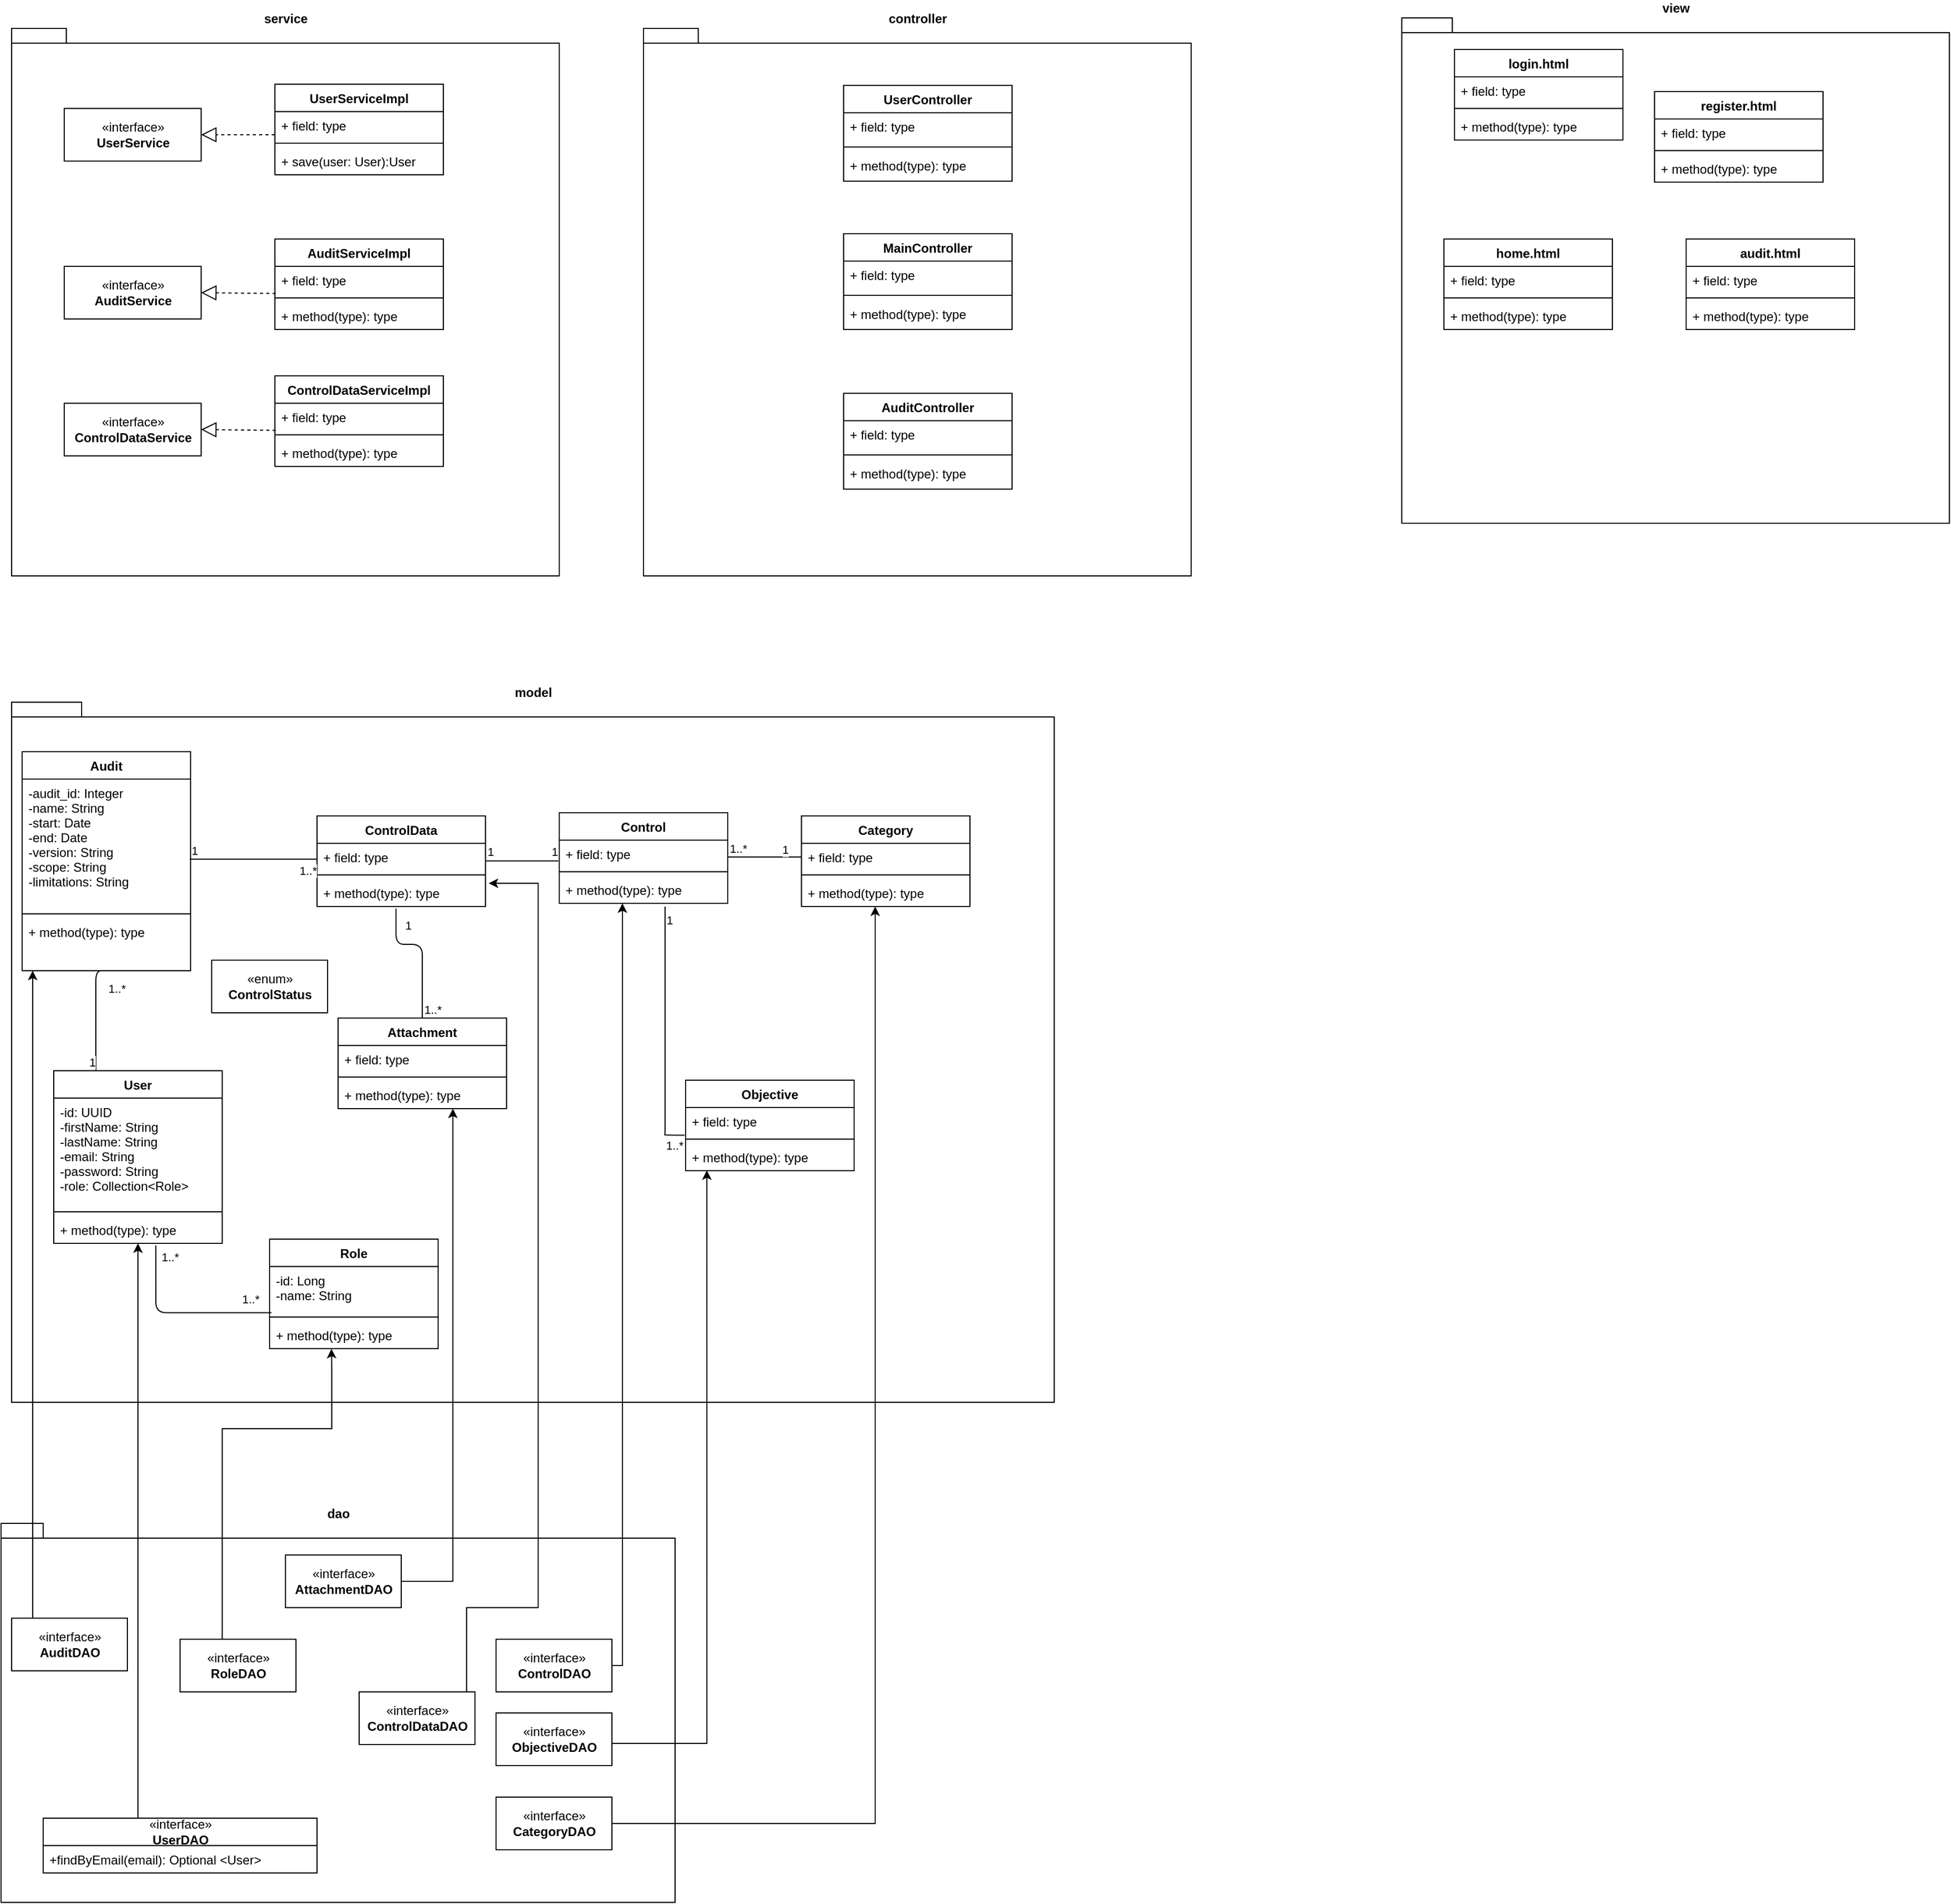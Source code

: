 <mxfile version="14.6.6" type="github">
  <diagram id="kV6jJbXeaDeTd83aYg1n" name="Page-1">
    <mxGraphModel dx="1673" dy="2067" grid="1" gridSize="10" guides="1" tooltips="1" connect="1" arrows="1" fold="1" page="1" pageScale="1" pageWidth="1000" pageHeight="1169" math="0" shadow="0">
      <root>
        <mxCell id="0" />
        <mxCell id="1" parent="0" />
        <mxCell id="f6poMXaNFmrMAm3sqCj3-3" value="" style="group" vertex="1" connectable="0" parent="1">
          <mxGeometry x="40" y="1120" width="690" height="360" as="geometry" />
        </mxCell>
        <mxCell id="TGRPY4SG1-P_DePeZXBi-5" value="&lt;div&gt;dao&lt;/div&gt;" style="shape=folder;fontStyle=1;spacingTop=10;tabWidth=40;tabHeight=14;tabPosition=left;html=1;labelPosition=center;verticalLabelPosition=top;align=center;verticalAlign=bottom;horizontal=1;" parent="f6poMXaNFmrMAm3sqCj3-3" vertex="1">
          <mxGeometry x="-10" width="640" height="360" as="geometry" />
        </mxCell>
        <mxCell id="TGRPY4SG1-P_DePeZXBi-16" value="«interface»&lt;br&gt;&lt;b&gt;AuditDAO&lt;/b&gt;" style="html=1;" parent="f6poMXaNFmrMAm3sqCj3-3" vertex="1">
          <mxGeometry y="90" width="110" height="50" as="geometry" />
        </mxCell>
        <mxCell id="TGRPY4SG1-P_DePeZXBi-18" value="«interface»&lt;br&gt;&lt;b&gt;ControlDataDAO&lt;/b&gt;" style="html=1;" parent="f6poMXaNFmrMAm3sqCj3-3" vertex="1">
          <mxGeometry x="330" y="160" width="110" height="50" as="geometry" />
        </mxCell>
        <mxCell id="TGRPY4SG1-P_DePeZXBi-19" value="«interface»&lt;br&gt;&lt;b&gt;ControlDAO&lt;/b&gt;" style="html=1;" parent="f6poMXaNFmrMAm3sqCj3-3" vertex="1">
          <mxGeometry x="460" y="110" width="110" height="50" as="geometry" />
        </mxCell>
        <mxCell id="TGRPY4SG1-P_DePeZXBi-20" value="«interface»&lt;br&gt;&lt;b&gt;AttachmentDAO&lt;/b&gt;" style="html=1;" parent="f6poMXaNFmrMAm3sqCj3-3" vertex="1">
          <mxGeometry x="260" y="30" width="110" height="50" as="geometry" />
        </mxCell>
        <mxCell id="jLTHlrMyGeRYRk5m-rzJ-1" value="«interface»&lt;br&gt;&lt;b&gt;ObjectiveDAO&lt;/b&gt;" style="html=1;" parent="f6poMXaNFmrMAm3sqCj3-3" vertex="1">
          <mxGeometry x="460" y="180" width="110" height="50" as="geometry" />
        </mxCell>
        <mxCell id="EI2_7Ju2b1ghC12EQIQY-21" value="«interface»&lt;br&gt;&lt;b&gt;CategoryDAO&lt;/b&gt;" style="html=1;" parent="f6poMXaNFmrMAm3sqCj3-3" vertex="1">
          <mxGeometry x="460" y="260" width="110" height="50" as="geometry" />
        </mxCell>
        <mxCell id="RIELx6Cma7UtK5WRaXuf-1" value="«interface»&lt;br&gt;&lt;b&gt;RoleDAO&lt;/b&gt;" style="html=1;" parent="f6poMXaNFmrMAm3sqCj3-3" vertex="1">
          <mxGeometry x="160" y="110" width="110" height="50" as="geometry" />
        </mxCell>
        <mxCell id="XUIBHt3WRITkW2NSnqoG-18" value="«interface»&lt;br&gt;&lt;b&gt;UserDAO&lt;/b&gt;" style="swimlane;fontStyle=0;childLayout=stackLayout;horizontal=1;startSize=26;fillColor=none;horizontalStack=0;resizeParent=1;resizeParentMax=0;resizeLast=0;collapsible=1;marginBottom=0;verticalAlign=middle;html=1;" parent="f6poMXaNFmrMAm3sqCj3-3" vertex="1">
          <mxGeometry x="30" y="280" width="260" height="52" as="geometry" />
        </mxCell>
        <mxCell id="XUIBHt3WRITkW2NSnqoG-19" value="+findByEmail(email): Optional &lt;User&gt;" style="text;strokeColor=none;fillColor=none;align=left;verticalAlign=top;spacingLeft=4;spacingRight=4;overflow=hidden;rotatable=0;points=[[0,0.5],[1,0.5]];portConstraint=eastwest;" parent="XUIBHt3WRITkW2NSnqoG-18" vertex="1">
          <mxGeometry y="26" width="260" height="26" as="geometry" />
        </mxCell>
        <mxCell id="RIELx6Cma7UtK5WRaXuf-9" value="" style="group" parent="1" vertex="1" connectable="0">
          <mxGeometry x="1360" y="-310" width="520" height="480" as="geometry" />
        </mxCell>
        <mxCell id="TGRPY4SG1-P_DePeZXBi-7" value="view" style="shape=folder;fontStyle=1;spacingTop=10;tabWidth=40;tabHeight=14;tabPosition=left;html=1;labelPosition=center;verticalLabelPosition=top;align=center;verticalAlign=bottom;horizontal=1;" parent="RIELx6Cma7UtK5WRaXuf-9" vertex="1">
          <mxGeometry width="520" height="480" as="geometry" />
        </mxCell>
        <mxCell id="TGRPY4SG1-P_DePeZXBi-39" value="login.html" style="swimlane;fontStyle=1;align=center;verticalAlign=top;childLayout=stackLayout;horizontal=1;startSize=26;horizontalStack=0;resizeParent=1;resizeParentMax=0;resizeLast=0;collapsible=1;marginBottom=0;" parent="RIELx6Cma7UtK5WRaXuf-9" vertex="1">
          <mxGeometry x="50" y="30" width="160" height="86" as="geometry" />
        </mxCell>
        <mxCell id="TGRPY4SG1-P_DePeZXBi-40" value="+ field: type" style="text;strokeColor=none;fillColor=none;align=left;verticalAlign=top;spacingLeft=4;spacingRight=4;overflow=hidden;rotatable=0;points=[[0,0.5],[1,0.5]];portConstraint=eastwest;" parent="TGRPY4SG1-P_DePeZXBi-39" vertex="1">
          <mxGeometry y="26" width="160" height="26" as="geometry" />
        </mxCell>
        <mxCell id="TGRPY4SG1-P_DePeZXBi-41" value="" style="line;strokeWidth=1;fillColor=none;align=left;verticalAlign=middle;spacingTop=-1;spacingLeft=3;spacingRight=3;rotatable=0;labelPosition=right;points=[];portConstraint=eastwest;" parent="TGRPY4SG1-P_DePeZXBi-39" vertex="1">
          <mxGeometry y="52" width="160" height="8" as="geometry" />
        </mxCell>
        <mxCell id="TGRPY4SG1-P_DePeZXBi-42" value="+ method(type): type" style="text;strokeColor=none;fillColor=none;align=left;verticalAlign=top;spacingLeft=4;spacingRight=4;overflow=hidden;rotatable=0;points=[[0,0.5],[1,0.5]];portConstraint=eastwest;" parent="TGRPY4SG1-P_DePeZXBi-39" vertex="1">
          <mxGeometry y="60" width="160" height="26" as="geometry" />
        </mxCell>
        <mxCell id="TGRPY4SG1-P_DePeZXBi-43" value="register.html" style="swimlane;fontStyle=1;align=center;verticalAlign=top;childLayout=stackLayout;horizontal=1;startSize=26;horizontalStack=0;resizeParent=1;resizeParentMax=0;resizeLast=0;collapsible=1;marginBottom=0;" parent="RIELx6Cma7UtK5WRaXuf-9" vertex="1">
          <mxGeometry x="240" y="70" width="160" height="86" as="geometry" />
        </mxCell>
        <mxCell id="TGRPY4SG1-P_DePeZXBi-44" value="+ field: type" style="text;strokeColor=none;fillColor=none;align=left;verticalAlign=top;spacingLeft=4;spacingRight=4;overflow=hidden;rotatable=0;points=[[0,0.5],[1,0.5]];portConstraint=eastwest;" parent="TGRPY4SG1-P_DePeZXBi-43" vertex="1">
          <mxGeometry y="26" width="160" height="26" as="geometry" />
        </mxCell>
        <mxCell id="TGRPY4SG1-P_DePeZXBi-45" value="" style="line;strokeWidth=1;fillColor=none;align=left;verticalAlign=middle;spacingTop=-1;spacingLeft=3;spacingRight=3;rotatable=0;labelPosition=right;points=[];portConstraint=eastwest;" parent="TGRPY4SG1-P_DePeZXBi-43" vertex="1">
          <mxGeometry y="52" width="160" height="8" as="geometry" />
        </mxCell>
        <mxCell id="TGRPY4SG1-P_DePeZXBi-46" value="+ method(type): type" style="text;strokeColor=none;fillColor=none;align=left;verticalAlign=top;spacingLeft=4;spacingRight=4;overflow=hidden;rotatable=0;points=[[0,0.5],[1,0.5]];portConstraint=eastwest;" parent="TGRPY4SG1-P_DePeZXBi-43" vertex="1">
          <mxGeometry y="60" width="160" height="26" as="geometry" />
        </mxCell>
        <mxCell id="EI2_7Ju2b1ghC12EQIQY-1" value="home.html" style="swimlane;fontStyle=1;align=center;verticalAlign=top;childLayout=stackLayout;horizontal=1;startSize=26;horizontalStack=0;resizeParent=1;resizeParentMax=0;resizeLast=0;collapsible=1;marginBottom=0;" parent="RIELx6Cma7UtK5WRaXuf-9" vertex="1">
          <mxGeometry x="40" y="210" width="160" height="86" as="geometry" />
        </mxCell>
        <mxCell id="EI2_7Ju2b1ghC12EQIQY-2" value="+ field: type" style="text;strokeColor=none;fillColor=none;align=left;verticalAlign=top;spacingLeft=4;spacingRight=4;overflow=hidden;rotatable=0;points=[[0,0.5],[1,0.5]];portConstraint=eastwest;" parent="EI2_7Ju2b1ghC12EQIQY-1" vertex="1">
          <mxGeometry y="26" width="160" height="26" as="geometry" />
        </mxCell>
        <mxCell id="EI2_7Ju2b1ghC12EQIQY-3" value="" style="line;strokeWidth=1;fillColor=none;align=left;verticalAlign=middle;spacingTop=-1;spacingLeft=3;spacingRight=3;rotatable=0;labelPosition=right;points=[];portConstraint=eastwest;" parent="EI2_7Ju2b1ghC12EQIQY-1" vertex="1">
          <mxGeometry y="52" width="160" height="8" as="geometry" />
        </mxCell>
        <mxCell id="EI2_7Ju2b1ghC12EQIQY-4" value="+ method(type): type" style="text;strokeColor=none;fillColor=none;align=left;verticalAlign=top;spacingLeft=4;spacingRight=4;overflow=hidden;rotatable=0;points=[[0,0.5],[1,0.5]];portConstraint=eastwest;" parent="EI2_7Ju2b1ghC12EQIQY-1" vertex="1">
          <mxGeometry y="60" width="160" height="26" as="geometry" />
        </mxCell>
        <mxCell id="EI2_7Ju2b1ghC12EQIQY-5" value="audit.html" style="swimlane;fontStyle=1;align=center;verticalAlign=top;childLayout=stackLayout;horizontal=1;startSize=26;horizontalStack=0;resizeParent=1;resizeParentMax=0;resizeLast=0;collapsible=1;marginBottom=0;" parent="RIELx6Cma7UtK5WRaXuf-9" vertex="1">
          <mxGeometry x="270" y="210" width="160" height="86" as="geometry" />
        </mxCell>
        <mxCell id="EI2_7Ju2b1ghC12EQIQY-6" value="+ field: type" style="text;strokeColor=none;fillColor=none;align=left;verticalAlign=top;spacingLeft=4;spacingRight=4;overflow=hidden;rotatable=0;points=[[0,0.5],[1,0.5]];portConstraint=eastwest;" parent="EI2_7Ju2b1ghC12EQIQY-5" vertex="1">
          <mxGeometry y="26" width="160" height="26" as="geometry" />
        </mxCell>
        <mxCell id="EI2_7Ju2b1ghC12EQIQY-7" value="" style="line;strokeWidth=1;fillColor=none;align=left;verticalAlign=middle;spacingTop=-1;spacingLeft=3;spacingRight=3;rotatable=0;labelPosition=right;points=[];portConstraint=eastwest;" parent="EI2_7Ju2b1ghC12EQIQY-5" vertex="1">
          <mxGeometry y="52" width="160" height="8" as="geometry" />
        </mxCell>
        <mxCell id="EI2_7Ju2b1ghC12EQIQY-8" value="+ method(type): type" style="text;strokeColor=none;fillColor=none;align=left;verticalAlign=top;spacingLeft=4;spacingRight=4;overflow=hidden;rotatable=0;points=[[0,0.5],[1,0.5]];portConstraint=eastwest;" parent="EI2_7Ju2b1ghC12EQIQY-5" vertex="1">
          <mxGeometry y="60" width="160" height="26" as="geometry" />
        </mxCell>
        <mxCell id="RIELx6Cma7UtK5WRaXuf-8" value="" style="group" parent="1" vertex="1" connectable="0">
          <mxGeometry x="640" y="-300" width="520" height="520" as="geometry" />
        </mxCell>
        <mxCell id="TGRPY4SG1-P_DePeZXBi-6" value="&lt;div&gt;controller&lt;/div&gt;" style="shape=folder;fontStyle=1;spacingTop=10;tabWidth=40;tabHeight=14;tabPosition=left;html=1;labelPosition=center;verticalLabelPosition=top;align=center;verticalAlign=bottom;horizontal=1;" parent="RIELx6Cma7UtK5WRaXuf-8" vertex="1">
          <mxGeometry width="520" height="520" as="geometry" />
        </mxCell>
        <mxCell id="TGRPY4SG1-P_DePeZXBi-8" value="AuditController" style="swimlane;fontStyle=1;align=center;verticalAlign=top;childLayout=stackLayout;horizontal=1;startSize=26;horizontalStack=0;resizeParent=1;resizeParentMax=0;resizeLast=0;collapsible=1;marginBottom=0;" parent="RIELx6Cma7UtK5WRaXuf-8" vertex="1">
          <mxGeometry x="190" y="346.667" width="160" height="91" as="geometry" />
        </mxCell>
        <mxCell id="TGRPY4SG1-P_DePeZXBi-9" value="+ field: type" style="text;strokeColor=none;fillColor=none;align=left;verticalAlign=top;spacingLeft=4;spacingRight=4;overflow=hidden;rotatable=0;points=[[0,0.5],[1,0.5]];portConstraint=eastwest;" parent="TGRPY4SG1-P_DePeZXBi-8" vertex="1">
          <mxGeometry y="26" width="160" height="28.167" as="geometry" />
        </mxCell>
        <mxCell id="TGRPY4SG1-P_DePeZXBi-10" value="" style="line;strokeWidth=1;fillColor=none;align=left;verticalAlign=middle;spacingTop=-1;spacingLeft=3;spacingRight=3;rotatable=0;labelPosition=right;points=[];portConstraint=eastwest;" parent="TGRPY4SG1-P_DePeZXBi-8" vertex="1">
          <mxGeometry y="54.167" width="160" height="8.667" as="geometry" />
        </mxCell>
        <mxCell id="TGRPY4SG1-P_DePeZXBi-11" value="+ method(type): type" style="text;strokeColor=none;fillColor=none;align=left;verticalAlign=top;spacingLeft=4;spacingRight=4;overflow=hidden;rotatable=0;points=[[0,0.5],[1,0.5]];portConstraint=eastwest;" parent="TGRPY4SG1-P_DePeZXBi-8" vertex="1">
          <mxGeometry y="62.833" width="160" height="28.167" as="geometry" />
        </mxCell>
        <mxCell id="TGRPY4SG1-P_DePeZXBi-12" value="MainController&#xa;" style="swimlane;fontStyle=1;align=center;verticalAlign=top;childLayout=stackLayout;horizontal=1;startSize=26;horizontalStack=0;resizeParent=1;resizeParentMax=0;resizeLast=0;collapsible=1;marginBottom=0;" parent="RIELx6Cma7UtK5WRaXuf-8" vertex="1">
          <mxGeometry x="190" y="195" width="160" height="91" as="geometry" />
        </mxCell>
        <mxCell id="TGRPY4SG1-P_DePeZXBi-13" value="+ field: type" style="text;strokeColor=none;fillColor=none;align=left;verticalAlign=top;spacingLeft=4;spacingRight=4;overflow=hidden;rotatable=0;points=[[0,0.5],[1,0.5]];portConstraint=eastwest;" parent="TGRPY4SG1-P_DePeZXBi-12" vertex="1">
          <mxGeometry y="26" width="160" height="28.167" as="geometry" />
        </mxCell>
        <mxCell id="TGRPY4SG1-P_DePeZXBi-14" value="" style="line;strokeWidth=1;fillColor=none;align=left;verticalAlign=middle;spacingTop=-1;spacingLeft=3;spacingRight=3;rotatable=0;labelPosition=right;points=[];portConstraint=eastwest;" parent="TGRPY4SG1-P_DePeZXBi-12" vertex="1">
          <mxGeometry y="54.167" width="160" height="8.667" as="geometry" />
        </mxCell>
        <mxCell id="TGRPY4SG1-P_DePeZXBi-15" value="+ method(type): type" style="text;strokeColor=none;fillColor=none;align=left;verticalAlign=top;spacingLeft=4;spacingRight=4;overflow=hidden;rotatable=0;points=[[0,0.5],[1,0.5]];portConstraint=eastwest;" parent="TGRPY4SG1-P_DePeZXBi-12" vertex="1">
          <mxGeometry y="62.833" width="160" height="28.167" as="geometry" />
        </mxCell>
        <mxCell id="TGRPY4SG1-P_DePeZXBi-47" value="UserController" style="swimlane;fontStyle=1;align=center;verticalAlign=top;childLayout=stackLayout;horizontal=1;startSize=26;horizontalStack=0;resizeParent=1;resizeParentMax=0;resizeLast=0;collapsible=1;marginBottom=0;" parent="RIELx6Cma7UtK5WRaXuf-8" vertex="1">
          <mxGeometry x="190" y="54.167" width="160" height="91" as="geometry" />
        </mxCell>
        <mxCell id="TGRPY4SG1-P_DePeZXBi-48" value="+ field: type" style="text;strokeColor=none;fillColor=none;align=left;verticalAlign=top;spacingLeft=4;spacingRight=4;overflow=hidden;rotatable=0;points=[[0,0.5],[1,0.5]];portConstraint=eastwest;" parent="TGRPY4SG1-P_DePeZXBi-47" vertex="1">
          <mxGeometry y="26" width="160" height="28.167" as="geometry" />
        </mxCell>
        <mxCell id="TGRPY4SG1-P_DePeZXBi-49" value="" style="line;strokeWidth=1;fillColor=none;align=left;verticalAlign=middle;spacingTop=-1;spacingLeft=3;spacingRight=3;rotatable=0;labelPosition=right;points=[];portConstraint=eastwest;" parent="TGRPY4SG1-P_DePeZXBi-47" vertex="1">
          <mxGeometry y="54.167" width="160" height="8.667" as="geometry" />
        </mxCell>
        <mxCell id="TGRPY4SG1-P_DePeZXBi-50" value="+ method(type): type" style="text;strokeColor=none;fillColor=none;align=left;verticalAlign=top;spacingLeft=4;spacingRight=4;overflow=hidden;rotatable=0;points=[[0,0.5],[1,0.5]];portConstraint=eastwest;" parent="TGRPY4SG1-P_DePeZXBi-47" vertex="1">
          <mxGeometry y="62.833" width="160" height="28.167" as="geometry" />
        </mxCell>
        <mxCell id="RIELx6Cma7UtK5WRaXuf-6" value="" style="group" parent="1" vertex="1" connectable="0">
          <mxGeometry x="40" y="340" width="990" height="665" as="geometry" />
        </mxCell>
        <mxCell id="TGRPY4SG1-P_DePeZXBi-2" value="&lt;div&gt;model&lt;/div&gt;" style="shape=folder;fontStyle=1;spacingTop=10;tabWidth=40;tabHeight=14;tabPosition=left;html=1;labelPosition=center;verticalLabelPosition=top;align=center;verticalAlign=bottom;horizontal=1;" parent="RIELx6Cma7UtK5WRaXuf-6" vertex="1">
          <mxGeometry width="990" height="665" as="geometry" />
        </mxCell>
        <mxCell id="TGRPY4SG1-P_DePeZXBi-21" value="User" style="swimlane;fontStyle=1;align=center;verticalAlign=top;childLayout=stackLayout;horizontal=1;startSize=26;horizontalStack=0;resizeParent=1;resizeParentMax=0;resizeLast=0;collapsible=1;marginBottom=0;" parent="RIELx6Cma7UtK5WRaXuf-6" vertex="1">
          <mxGeometry x="40" y="350" width="160" height="164" as="geometry" />
        </mxCell>
        <mxCell id="TGRPY4SG1-P_DePeZXBi-22" value="-id: UUID&#xa;-firstName: String&#xa;-lastName: String&#xa;-email: String&#xa;-password: String&#xa;-role: Collection&lt;Role&gt;&#xa;" style="text;strokeColor=none;fillColor=none;align=left;verticalAlign=top;spacingLeft=4;spacingRight=4;overflow=hidden;rotatable=0;points=[[0,0.5],[1,0.5]];portConstraint=eastwest;" parent="TGRPY4SG1-P_DePeZXBi-21" vertex="1">
          <mxGeometry y="26" width="160" height="104" as="geometry" />
        </mxCell>
        <mxCell id="TGRPY4SG1-P_DePeZXBi-23" value="" style="line;strokeWidth=1;fillColor=none;align=left;verticalAlign=middle;spacingTop=-1;spacingLeft=3;spacingRight=3;rotatable=0;labelPosition=right;points=[];portConstraint=eastwest;" parent="TGRPY4SG1-P_DePeZXBi-21" vertex="1">
          <mxGeometry y="130" width="160" height="8" as="geometry" />
        </mxCell>
        <mxCell id="TGRPY4SG1-P_DePeZXBi-24" value="+ method(type): type" style="text;strokeColor=none;fillColor=none;align=left;verticalAlign=top;spacingLeft=4;spacingRight=4;overflow=hidden;rotatable=0;points=[[0,0.5],[1,0.5]];portConstraint=eastwest;" parent="TGRPY4SG1-P_DePeZXBi-21" vertex="1">
          <mxGeometry y="138" width="160" height="26" as="geometry" />
        </mxCell>
        <mxCell id="TGRPY4SG1-P_DePeZXBi-25" value="Audit" style="swimlane;fontStyle=1;align=center;verticalAlign=top;childLayout=stackLayout;horizontal=1;startSize=26;horizontalStack=0;resizeParent=1;resizeParentMax=0;resizeLast=0;collapsible=1;marginBottom=0;" parent="RIELx6Cma7UtK5WRaXuf-6" vertex="1">
          <mxGeometry x="10" y="47" width="160" height="208" as="geometry" />
        </mxCell>
        <mxCell id="TGRPY4SG1-P_DePeZXBi-26" value="-audit_id: Integer&#xa;-name: String&#xa;-start: Date&#xa;-end: Date&#xa;-version: String&#xa;-scope: String&#xa;-limitations: String&#xa;&#xa;" style="text;strokeColor=none;fillColor=none;align=left;verticalAlign=top;spacingLeft=4;spacingRight=4;overflow=hidden;rotatable=0;points=[[0,0.5],[1,0.5]];portConstraint=eastwest;" parent="TGRPY4SG1-P_DePeZXBi-25" vertex="1">
          <mxGeometry y="26" width="160" height="124" as="geometry" />
        </mxCell>
        <mxCell id="TGRPY4SG1-P_DePeZXBi-27" value="" style="line;strokeWidth=1;fillColor=none;align=left;verticalAlign=middle;spacingTop=-1;spacingLeft=3;spacingRight=3;rotatable=0;labelPosition=right;points=[];portConstraint=eastwest;" parent="TGRPY4SG1-P_DePeZXBi-25" vertex="1">
          <mxGeometry y="150" width="160" height="8" as="geometry" />
        </mxCell>
        <mxCell id="TGRPY4SG1-P_DePeZXBi-28" value="+ method(type): type" style="text;strokeColor=none;fillColor=none;align=left;verticalAlign=top;spacingLeft=4;spacingRight=4;overflow=hidden;rotatable=0;points=[[0,0.5],[1,0.5]];portConstraint=eastwest;" parent="TGRPY4SG1-P_DePeZXBi-25" vertex="1">
          <mxGeometry y="158" width="160" height="50" as="geometry" />
        </mxCell>
        <mxCell id="TGRPY4SG1-P_DePeZXBi-29" value="Control" style="swimlane;fontStyle=1;align=center;verticalAlign=top;childLayout=stackLayout;horizontal=1;startSize=26;horizontalStack=0;resizeParent=1;resizeParentMax=0;resizeLast=0;collapsible=1;marginBottom=0;" parent="RIELx6Cma7UtK5WRaXuf-6" vertex="1">
          <mxGeometry x="520" y="105" width="160" height="86" as="geometry" />
        </mxCell>
        <mxCell id="TGRPY4SG1-P_DePeZXBi-30" value="+ field: type" style="text;strokeColor=none;fillColor=none;align=left;verticalAlign=top;spacingLeft=4;spacingRight=4;overflow=hidden;rotatable=0;points=[[0,0.5],[1,0.5]];portConstraint=eastwest;" parent="TGRPY4SG1-P_DePeZXBi-29" vertex="1">
          <mxGeometry y="26" width="160" height="26" as="geometry" />
        </mxCell>
        <mxCell id="TGRPY4SG1-P_DePeZXBi-31" value="" style="line;strokeWidth=1;fillColor=none;align=left;verticalAlign=middle;spacingTop=-1;spacingLeft=3;spacingRight=3;rotatable=0;labelPosition=right;points=[];portConstraint=eastwest;" parent="TGRPY4SG1-P_DePeZXBi-29" vertex="1">
          <mxGeometry y="52" width="160" height="8" as="geometry" />
        </mxCell>
        <mxCell id="TGRPY4SG1-P_DePeZXBi-32" value="+ method(type): type" style="text;strokeColor=none;fillColor=none;align=left;verticalAlign=top;spacingLeft=4;spacingRight=4;overflow=hidden;rotatable=0;points=[[0,0.5],[1,0.5]];portConstraint=eastwest;" parent="TGRPY4SG1-P_DePeZXBi-29" vertex="1">
          <mxGeometry y="60" width="160" height="26" as="geometry" />
        </mxCell>
        <mxCell id="TGRPY4SG1-P_DePeZXBi-33" value="ControlData" style="swimlane;fontStyle=1;align=center;verticalAlign=top;childLayout=stackLayout;horizontal=1;startSize=26;horizontalStack=0;resizeParent=1;resizeParentMax=0;resizeLast=0;collapsible=1;marginBottom=0;" parent="RIELx6Cma7UtK5WRaXuf-6" vertex="1">
          <mxGeometry x="290" y="108" width="160" height="86" as="geometry" />
        </mxCell>
        <mxCell id="TGRPY4SG1-P_DePeZXBi-34" value="+ field: type" style="text;strokeColor=none;fillColor=none;align=left;verticalAlign=top;spacingLeft=4;spacingRight=4;overflow=hidden;rotatable=0;points=[[0,0.5],[1,0.5]];portConstraint=eastwest;" parent="TGRPY4SG1-P_DePeZXBi-33" vertex="1">
          <mxGeometry y="26" width="160" height="26" as="geometry" />
        </mxCell>
        <mxCell id="TGRPY4SG1-P_DePeZXBi-35" value="" style="line;strokeWidth=1;fillColor=none;align=left;verticalAlign=middle;spacingTop=-1;spacingLeft=3;spacingRight=3;rotatable=0;labelPosition=right;points=[];portConstraint=eastwest;" parent="TGRPY4SG1-P_DePeZXBi-33" vertex="1">
          <mxGeometry y="52" width="160" height="8" as="geometry" />
        </mxCell>
        <mxCell id="TGRPY4SG1-P_DePeZXBi-36" value="+ method(type): type" style="text;strokeColor=none;fillColor=none;align=left;verticalAlign=top;spacingLeft=4;spacingRight=4;overflow=hidden;rotatable=0;points=[[0,0.5],[1,0.5]];portConstraint=eastwest;" parent="TGRPY4SG1-P_DePeZXBi-33" vertex="1">
          <mxGeometry y="60" width="160" height="26" as="geometry" />
        </mxCell>
        <mxCell id="EI2_7Ju2b1ghC12EQIQY-9" value="Attachment" style="swimlane;fontStyle=1;align=center;verticalAlign=top;childLayout=stackLayout;horizontal=1;startSize=26;horizontalStack=0;resizeParent=1;resizeParentMax=0;resizeLast=0;collapsible=1;marginBottom=0;" parent="RIELx6Cma7UtK5WRaXuf-6" vertex="1">
          <mxGeometry x="310" y="300" width="160" height="86" as="geometry" />
        </mxCell>
        <mxCell id="EI2_7Ju2b1ghC12EQIQY-10" value="+ field: type" style="text;strokeColor=none;fillColor=none;align=left;verticalAlign=top;spacingLeft=4;spacingRight=4;overflow=hidden;rotatable=0;points=[[0,0.5],[1,0.5]];portConstraint=eastwest;" parent="EI2_7Ju2b1ghC12EQIQY-9" vertex="1">
          <mxGeometry y="26" width="160" height="26" as="geometry" />
        </mxCell>
        <mxCell id="EI2_7Ju2b1ghC12EQIQY-11" value="" style="line;strokeWidth=1;fillColor=none;align=left;verticalAlign=middle;spacingTop=-1;spacingLeft=3;spacingRight=3;rotatable=0;labelPosition=right;points=[];portConstraint=eastwest;" parent="EI2_7Ju2b1ghC12EQIQY-9" vertex="1">
          <mxGeometry y="52" width="160" height="8" as="geometry" />
        </mxCell>
        <mxCell id="EI2_7Ju2b1ghC12EQIQY-12" value="+ method(type): type" style="text;strokeColor=none;fillColor=none;align=left;verticalAlign=top;spacingLeft=4;spacingRight=4;overflow=hidden;rotatable=0;points=[[0,0.5],[1,0.5]];portConstraint=eastwest;" parent="EI2_7Ju2b1ghC12EQIQY-9" vertex="1">
          <mxGeometry y="60" width="160" height="26" as="geometry" />
        </mxCell>
        <mxCell id="EI2_7Ju2b1ghC12EQIQY-13" value="Objective&#xa;" style="swimlane;fontStyle=1;align=center;verticalAlign=top;childLayout=stackLayout;horizontal=1;startSize=26;horizontalStack=0;resizeParent=1;resizeParentMax=0;resizeLast=0;collapsible=1;marginBottom=0;" parent="RIELx6Cma7UtK5WRaXuf-6" vertex="1">
          <mxGeometry x="640" y="359" width="160" height="86" as="geometry" />
        </mxCell>
        <mxCell id="EI2_7Ju2b1ghC12EQIQY-14" value="+ field: type" style="text;strokeColor=none;fillColor=none;align=left;verticalAlign=top;spacingLeft=4;spacingRight=4;overflow=hidden;rotatable=0;points=[[0,0.5],[1,0.5]];portConstraint=eastwest;" parent="EI2_7Ju2b1ghC12EQIQY-13" vertex="1">
          <mxGeometry y="26" width="160" height="26" as="geometry" />
        </mxCell>
        <mxCell id="EI2_7Ju2b1ghC12EQIQY-15" value="" style="line;strokeWidth=1;fillColor=none;align=left;verticalAlign=middle;spacingTop=-1;spacingLeft=3;spacingRight=3;rotatable=0;labelPosition=right;points=[];portConstraint=eastwest;" parent="EI2_7Ju2b1ghC12EQIQY-13" vertex="1">
          <mxGeometry y="52" width="160" height="8" as="geometry" />
        </mxCell>
        <mxCell id="EI2_7Ju2b1ghC12EQIQY-16" value="+ method(type): type" style="text;strokeColor=none;fillColor=none;align=left;verticalAlign=top;spacingLeft=4;spacingRight=4;overflow=hidden;rotatable=0;points=[[0,0.5],[1,0.5]];portConstraint=eastwest;" parent="EI2_7Ju2b1ghC12EQIQY-13" vertex="1">
          <mxGeometry y="60" width="160" height="26" as="geometry" />
        </mxCell>
        <mxCell id="EI2_7Ju2b1ghC12EQIQY-17" value="Category" style="swimlane;fontStyle=1;align=center;verticalAlign=top;childLayout=stackLayout;horizontal=1;startSize=26;horizontalStack=0;resizeParent=1;resizeParentMax=0;resizeLast=0;collapsible=1;marginBottom=0;" parent="RIELx6Cma7UtK5WRaXuf-6" vertex="1">
          <mxGeometry x="750" y="108" width="160" height="86" as="geometry" />
        </mxCell>
        <mxCell id="EI2_7Ju2b1ghC12EQIQY-18" value="+ field: type" style="text;strokeColor=none;fillColor=none;align=left;verticalAlign=top;spacingLeft=4;spacingRight=4;overflow=hidden;rotatable=0;points=[[0,0.5],[1,0.5]];portConstraint=eastwest;" parent="EI2_7Ju2b1ghC12EQIQY-17" vertex="1">
          <mxGeometry y="26" width="160" height="26" as="geometry" />
        </mxCell>
        <mxCell id="EI2_7Ju2b1ghC12EQIQY-19" value="" style="line;strokeWidth=1;fillColor=none;align=left;verticalAlign=middle;spacingTop=-1;spacingLeft=3;spacingRight=3;rotatable=0;labelPosition=right;points=[];portConstraint=eastwest;" parent="EI2_7Ju2b1ghC12EQIQY-17" vertex="1">
          <mxGeometry y="52" width="160" height="8" as="geometry" />
        </mxCell>
        <mxCell id="EI2_7Ju2b1ghC12EQIQY-20" value="+ method(type): type" style="text;strokeColor=none;fillColor=none;align=left;verticalAlign=top;spacingLeft=4;spacingRight=4;overflow=hidden;rotatable=0;points=[[0,0.5],[1,0.5]];portConstraint=eastwest;" parent="EI2_7Ju2b1ghC12EQIQY-17" vertex="1">
          <mxGeometry y="60" width="160" height="26" as="geometry" />
        </mxCell>
        <mxCell id="XUIBHt3WRITkW2NSnqoG-1" value="Role" style="swimlane;fontStyle=1;align=center;verticalAlign=top;childLayout=stackLayout;horizontal=1;startSize=26;horizontalStack=0;resizeParent=1;resizeParentMax=0;resizeLast=0;collapsible=1;marginBottom=0;" parent="RIELx6Cma7UtK5WRaXuf-6" vertex="1">
          <mxGeometry x="245" y="510" width="160" height="104" as="geometry" />
        </mxCell>
        <mxCell id="XUIBHt3WRITkW2NSnqoG-2" value="-id: Long&#xa;-name: String&#xa;" style="text;strokeColor=none;fillColor=none;align=left;verticalAlign=top;spacingLeft=4;spacingRight=4;overflow=hidden;rotatable=0;points=[[0,0.5],[1,0.5]];portConstraint=eastwest;" parent="XUIBHt3WRITkW2NSnqoG-1" vertex="1">
          <mxGeometry y="26" width="160" height="44" as="geometry" />
        </mxCell>
        <mxCell id="XUIBHt3WRITkW2NSnqoG-3" value="" style="line;strokeWidth=1;fillColor=none;align=left;verticalAlign=middle;spacingTop=-1;spacingLeft=3;spacingRight=3;rotatable=0;labelPosition=right;points=[];portConstraint=eastwest;" parent="XUIBHt3WRITkW2NSnqoG-1" vertex="1">
          <mxGeometry y="70" width="160" height="8" as="geometry" />
        </mxCell>
        <mxCell id="XUIBHt3WRITkW2NSnqoG-4" value="+ method(type): type" style="text;strokeColor=none;fillColor=none;align=left;verticalAlign=top;spacingLeft=4;spacingRight=4;overflow=hidden;rotatable=0;points=[[0,0.5],[1,0.5]];portConstraint=eastwest;" parent="XUIBHt3WRITkW2NSnqoG-1" vertex="1">
          <mxGeometry y="78" width="160" height="26" as="geometry" />
        </mxCell>
        <mxCell id="XUIBHt3WRITkW2NSnqoG-6" value="«enum»&lt;br&gt;&lt;b&gt;ControlStatus&lt;/b&gt;" style="html=1;" parent="RIELx6Cma7UtK5WRaXuf-6" vertex="1">
          <mxGeometry x="190" y="245" width="110" height="50" as="geometry" />
        </mxCell>
        <mxCell id="XUIBHt3WRITkW2NSnqoG-23" value="" style="endArrow=none;html=1;edgeStyle=orthogonalEdgeStyle;entryX=0.606;entryY=1.077;entryDx=0;entryDy=0;entryPerimeter=0;exitX=0.011;exitY=0.998;exitDx=0;exitDy=0;exitPerimeter=0;" parent="RIELx6Cma7UtK5WRaXuf-6" source="XUIBHt3WRITkW2NSnqoG-2" target="TGRPY4SG1-P_DePeZXBi-24" edge="1">
          <mxGeometry relative="1" as="geometry">
            <mxPoint x="250" y="594" as="sourcePoint" />
            <mxPoint x="500" y="425" as="targetPoint" />
            <Array as="points">
              <mxPoint x="137" y="580" />
            </Array>
          </mxGeometry>
        </mxCell>
        <mxCell id="XUIBHt3WRITkW2NSnqoG-24" value="1..*" style="edgeLabel;resizable=0;html=1;align=left;verticalAlign=bottom;" parent="XUIBHt3WRITkW2NSnqoG-23" connectable="0" vertex="1">
          <mxGeometry x="-1" relative="1" as="geometry">
            <mxPoint x="-30" y="-4" as="offset" />
          </mxGeometry>
        </mxCell>
        <mxCell id="XUIBHt3WRITkW2NSnqoG-25" value="1..*" style="edgeLabel;resizable=0;html=1;align=right;verticalAlign=bottom;" parent="XUIBHt3WRITkW2NSnqoG-23" connectable="0" vertex="1">
          <mxGeometry x="1" relative="1" as="geometry">
            <mxPoint x="23" y="19" as="offset" />
          </mxGeometry>
        </mxCell>
        <mxCell id="XUIBHt3WRITkW2NSnqoG-26" value="" style="endArrow=none;html=1;edgeStyle=orthogonalEdgeStyle;entryX=0;entryY=0.5;entryDx=0;entryDy=0;" parent="RIELx6Cma7UtK5WRaXuf-6" source="TGRPY4SG1-P_DePeZXBi-29" target="EI2_7Ju2b1ghC12EQIQY-18" edge="1">
          <mxGeometry relative="1" as="geometry">
            <mxPoint x="460" y="375" as="sourcePoint" />
            <mxPoint x="800" y="149" as="targetPoint" />
            <Array as="points">
              <mxPoint x="710" y="147" />
              <mxPoint x="710" y="147" />
            </Array>
          </mxGeometry>
        </mxCell>
        <mxCell id="XUIBHt3WRITkW2NSnqoG-27" value="1..*" style="edgeLabel;resizable=0;html=1;align=left;verticalAlign=bottom;" parent="XUIBHt3WRITkW2NSnqoG-26" connectable="0" vertex="1">
          <mxGeometry x="-1" relative="1" as="geometry" />
        </mxCell>
        <mxCell id="XUIBHt3WRITkW2NSnqoG-28" value="&lt;div&gt;1&lt;/div&gt;" style="edgeLabel;resizable=0;html=1;align=right;verticalAlign=bottom;" parent="XUIBHt3WRITkW2NSnqoG-26" connectable="0" vertex="1">
          <mxGeometry x="1" relative="1" as="geometry">
            <mxPoint x="-12" y="1" as="offset" />
          </mxGeometry>
        </mxCell>
        <mxCell id="XUIBHt3WRITkW2NSnqoG-29" value="" style="endArrow=none;html=1;edgeStyle=orthogonalEdgeStyle;entryX=-0.005;entryY=0.759;entryDx=0;entryDy=0;entryPerimeter=0;" parent="RIELx6Cma7UtK5WRaXuf-6" source="TGRPY4SG1-P_DePeZXBi-34" target="TGRPY4SG1-P_DePeZXBi-30" edge="1">
          <mxGeometry relative="1" as="geometry">
            <mxPoint x="460" y="505" as="sourcePoint" />
            <mxPoint x="620" y="505" as="targetPoint" />
            <Array as="points">
              <mxPoint x="519" y="151" />
            </Array>
          </mxGeometry>
        </mxCell>
        <mxCell id="XUIBHt3WRITkW2NSnqoG-30" value="1" style="edgeLabel;resizable=0;html=1;align=left;verticalAlign=bottom;" parent="XUIBHt3WRITkW2NSnqoG-29" connectable="0" vertex="1">
          <mxGeometry x="-1" relative="1" as="geometry" />
        </mxCell>
        <mxCell id="XUIBHt3WRITkW2NSnqoG-31" value="1" style="edgeLabel;resizable=0;html=1;align=right;verticalAlign=bottom;" parent="XUIBHt3WRITkW2NSnqoG-29" connectable="0" vertex="1">
          <mxGeometry x="1" relative="1" as="geometry" />
        </mxCell>
        <mxCell id="XUIBHt3WRITkW2NSnqoG-32" value="" style="endArrow=none;html=1;edgeStyle=orthogonalEdgeStyle;exitX=0.628;exitY=1.122;exitDx=0;exitDy=0;exitPerimeter=0;entryX=-0.006;entryY=1.008;entryDx=0;entryDy=0;entryPerimeter=0;" parent="RIELx6Cma7UtK5WRaXuf-6" source="TGRPY4SG1-P_DePeZXBi-32" target="EI2_7Ju2b1ghC12EQIQY-14" edge="1">
          <mxGeometry relative="1" as="geometry">
            <mxPoint x="640" y="505" as="sourcePoint" />
            <mxPoint x="800" y="505" as="targetPoint" />
            <Array as="points">
              <mxPoint x="621" y="410" />
              <mxPoint x="620" y="411" />
            </Array>
          </mxGeometry>
        </mxCell>
        <mxCell id="XUIBHt3WRITkW2NSnqoG-33" value="1" style="edgeLabel;resizable=0;html=1;align=left;verticalAlign=bottom;" parent="XUIBHt3WRITkW2NSnqoG-32" connectable="0" vertex="1">
          <mxGeometry x="-1" relative="1" as="geometry">
            <mxPoint y="21" as="offset" />
          </mxGeometry>
        </mxCell>
        <mxCell id="XUIBHt3WRITkW2NSnqoG-34" value="1..*" style="edgeLabel;resizable=0;html=1;align=right;verticalAlign=bottom;" parent="XUIBHt3WRITkW2NSnqoG-32" connectable="0" vertex="1">
          <mxGeometry x="1" relative="1" as="geometry">
            <mxPoint y="18" as="offset" />
          </mxGeometry>
        </mxCell>
        <mxCell id="XUIBHt3WRITkW2NSnqoG-35" value="" style="endArrow=none;html=1;edgeStyle=orthogonalEdgeStyle;entryX=0.469;entryY=1.077;entryDx=0;entryDy=0;entryPerimeter=0;exitX=0.5;exitY=0;exitDx=0;exitDy=0;" parent="RIELx6Cma7UtK5WRaXuf-6" source="EI2_7Ju2b1ghC12EQIQY-9" target="TGRPY4SG1-P_DePeZXBi-36" edge="1">
          <mxGeometry relative="1" as="geometry">
            <mxPoint x="170" y="475" as="sourcePoint" />
            <mxPoint x="330" y="475" as="targetPoint" />
            <Array as="points">
              <mxPoint x="390" y="230" />
              <mxPoint x="365" y="230" />
            </Array>
          </mxGeometry>
        </mxCell>
        <mxCell id="XUIBHt3WRITkW2NSnqoG-36" value="1..*" style="edgeLabel;resizable=0;html=1;align=left;verticalAlign=bottom;" parent="XUIBHt3WRITkW2NSnqoG-35" connectable="0" vertex="1">
          <mxGeometry x="-1" relative="1" as="geometry" />
        </mxCell>
        <mxCell id="XUIBHt3WRITkW2NSnqoG-37" value="1" style="edgeLabel;resizable=0;html=1;align=right;verticalAlign=bottom;" parent="XUIBHt3WRITkW2NSnqoG-35" connectable="0" vertex="1">
          <mxGeometry x="1" relative="1" as="geometry">
            <mxPoint x="15" y="24" as="offset" />
          </mxGeometry>
        </mxCell>
        <mxCell id="XUIBHt3WRITkW2NSnqoG-38" value="" style="endArrow=none;html=1;edgeStyle=orthogonalEdgeStyle;exitX=0.995;exitY=0.614;exitDx=0;exitDy=0;exitPerimeter=0;" parent="RIELx6Cma7UtK5WRaXuf-6" source="TGRPY4SG1-P_DePeZXBi-26" target="TGRPY4SG1-P_DePeZXBi-33" edge="1">
          <mxGeometry relative="1" as="geometry">
            <mxPoint x="170" y="295" as="sourcePoint" />
            <mxPoint x="330" y="295" as="targetPoint" />
            <Array as="points">
              <mxPoint x="260" y="149" />
              <mxPoint x="260" y="149" />
            </Array>
          </mxGeometry>
        </mxCell>
        <mxCell id="XUIBHt3WRITkW2NSnqoG-39" value="&lt;div&gt;1&lt;/div&gt;" style="edgeLabel;resizable=0;html=1;align=left;verticalAlign=bottom;" parent="XUIBHt3WRITkW2NSnqoG-38" connectable="0" vertex="1">
          <mxGeometry x="-1" relative="1" as="geometry" />
        </mxCell>
        <mxCell id="XUIBHt3WRITkW2NSnqoG-40" value="1..*" style="edgeLabel;resizable=0;html=1;align=right;verticalAlign=bottom;" parent="XUIBHt3WRITkW2NSnqoG-38" connectable="0" vertex="1">
          <mxGeometry x="1" relative="1" as="geometry">
            <mxPoint y="19" as="offset" />
          </mxGeometry>
        </mxCell>
        <mxCell id="XUIBHt3WRITkW2NSnqoG-41" value="" style="endArrow=none;html=1;edgeStyle=orthogonalEdgeStyle;entryX=0.25;entryY=0;entryDx=0;entryDy=0;exitX=0.5;exitY=1;exitDx=0;exitDy=0;" parent="RIELx6Cma7UtK5WRaXuf-6" source="TGRPY4SG1-P_DePeZXBi-25" target="TGRPY4SG1-P_DePeZXBi-21" edge="1">
          <mxGeometry relative="1" as="geometry">
            <mxPoint x="350" y="205" as="sourcePoint" />
            <mxPoint x="510" y="205" as="targetPoint" />
            <Array as="points">
              <mxPoint x="80" y="255" />
            </Array>
          </mxGeometry>
        </mxCell>
        <mxCell id="XUIBHt3WRITkW2NSnqoG-42" value="1..*" style="edgeLabel;resizable=0;html=1;align=left;verticalAlign=bottom;" parent="XUIBHt3WRITkW2NSnqoG-41" connectable="0" vertex="1">
          <mxGeometry x="-1" relative="1" as="geometry">
            <mxPoint y="25" as="offset" />
          </mxGeometry>
        </mxCell>
        <mxCell id="XUIBHt3WRITkW2NSnqoG-43" value="1" style="edgeLabel;resizable=0;html=1;align=right;verticalAlign=bottom;" parent="XUIBHt3WRITkW2NSnqoG-41" connectable="0" vertex="1">
          <mxGeometry x="1" relative="1" as="geometry" />
        </mxCell>
        <mxCell id="EI2_7Ju2b1ghC12EQIQY-25" style="edgeStyle=orthogonalEdgeStyle;rounded=0;orthogonalLoop=1;jettySize=auto;html=1;exitX=0.5;exitY=0;exitDx=0;exitDy=0;" parent="1" source="TGRPY4SG1-P_DePeZXBi-16" target="TGRPY4SG1-P_DePeZXBi-28" edge="1">
          <mxGeometry relative="1" as="geometry">
            <Array as="points">
              <mxPoint x="60" y="1210" />
            </Array>
          </mxGeometry>
        </mxCell>
        <mxCell id="EI2_7Ju2b1ghC12EQIQY-22" style="edgeStyle=orthogonalEdgeStyle;rounded=0;orthogonalLoop=1;jettySize=auto;html=1;" parent="1" source="XUIBHt3WRITkW2NSnqoG-18" target="TGRPY4SG1-P_DePeZXBi-24" edge="1">
          <mxGeometry relative="1" as="geometry">
            <Array as="points">
              <mxPoint x="160" y="1080" />
              <mxPoint x="160" y="1080" />
            </Array>
          </mxGeometry>
        </mxCell>
        <mxCell id="EI2_7Ju2b1ghC12EQIQY-23" style="edgeStyle=orthogonalEdgeStyle;rounded=0;orthogonalLoop=1;jettySize=auto;html=1;" parent="1" source="TGRPY4SG1-P_DePeZXBi-19" edge="1">
          <mxGeometry relative="1" as="geometry">
            <mxPoint x="620" y="531" as="targetPoint" />
            <Array as="points">
              <mxPoint x="620" y="1120" />
              <mxPoint x="620" y="1120" />
            </Array>
          </mxGeometry>
        </mxCell>
        <mxCell id="EI2_7Ju2b1ghC12EQIQY-24" style="edgeStyle=orthogonalEdgeStyle;rounded=0;orthogonalLoop=1;jettySize=auto;html=1;exitX=0.927;exitY=0;exitDx=0;exitDy=0;entryX=1.019;entryY=0.154;entryDx=0;entryDy=0;entryPerimeter=0;exitPerimeter=0;" parent="1" source="TGRPY4SG1-P_DePeZXBi-18" target="TGRPY4SG1-P_DePeZXBi-36" edge="1">
          <mxGeometry relative="1" as="geometry">
            <Array as="points">
              <mxPoint x="472" y="1200" />
              <mxPoint x="540" y="1200" />
              <mxPoint x="540" y="512" />
            </Array>
            <mxPoint x="330" y="470" as="targetPoint" />
          </mxGeometry>
        </mxCell>
        <mxCell id="EI2_7Ju2b1ghC12EQIQY-26" style="edgeStyle=orthogonalEdgeStyle;rounded=0;orthogonalLoop=1;jettySize=auto;html=1;" parent="1" source="TGRPY4SG1-P_DePeZXBi-20" target="EI2_7Ju2b1ghC12EQIQY-12" edge="1">
          <mxGeometry relative="1" as="geometry">
            <Array as="points">
              <mxPoint x="459" y="1175" />
            </Array>
          </mxGeometry>
        </mxCell>
        <mxCell id="EI2_7Ju2b1ghC12EQIQY-28" style="edgeStyle=orthogonalEdgeStyle;rounded=0;orthogonalLoop=1;jettySize=auto;html=1;entryX=0.126;entryY=0.987;entryDx=0;entryDy=0;entryPerimeter=0;" parent="1" source="jLTHlrMyGeRYRk5m-rzJ-1" target="EI2_7Ju2b1ghC12EQIQY-16" edge="1">
          <mxGeometry relative="1" as="geometry">
            <Array as="points">
              <mxPoint x="700" y="1329" />
            </Array>
          </mxGeometry>
        </mxCell>
        <mxCell id="RIELx6Cma7UtK5WRaXuf-2" style="edgeStyle=orthogonalEdgeStyle;rounded=0;orthogonalLoop=1;jettySize=auto;html=1;exitX=0.5;exitY=0;exitDx=0;exitDy=0;entryX=0.367;entryY=1.007;entryDx=0;entryDy=0;entryPerimeter=0;" parent="1" source="RIELx6Cma7UtK5WRaXuf-1" target="XUIBHt3WRITkW2NSnqoG-4" edge="1">
          <mxGeometry relative="1" as="geometry">
            <mxPoint x="365" y="970" as="targetPoint" />
            <Array as="points">
              <mxPoint x="240" y="1230" />
              <mxPoint x="240" y="1030" />
              <mxPoint x="344" y="1030" />
              <mxPoint x="344" y="974" />
            </Array>
          </mxGeometry>
        </mxCell>
        <mxCell id="RIELx6Cma7UtK5WRaXuf-3" value="" style="group" parent="1" vertex="1" connectable="0">
          <mxGeometry x="40" y="-300" width="520" height="520" as="geometry" />
        </mxCell>
        <mxCell id="XUIBHt3WRITkW2NSnqoG-7" value="&lt;div&gt;service&lt;/div&gt;" style="shape=folder;fontStyle=1;spacingTop=10;tabWidth=40;tabHeight=14;tabPosition=left;html=1;labelPosition=center;verticalLabelPosition=top;align=center;verticalAlign=bottom;horizontal=1;" parent="RIELx6Cma7UtK5WRaXuf-3" vertex="1">
          <mxGeometry width="520" height="520" as="geometry" />
        </mxCell>
        <mxCell id="XUIBHt3WRITkW2NSnqoG-14" value="«interface»&lt;br&gt;&lt;b&gt;UserService&lt;/b&gt;" style="html=1;" parent="RIELx6Cma7UtK5WRaXuf-3" vertex="1">
          <mxGeometry x="50" y="76" width="130" height="50" as="geometry" />
        </mxCell>
        <mxCell id="XUIBHt3WRITkW2NSnqoG-10" value="UserServiceImpl&#xa;" style="swimlane;fontStyle=1;align=center;verticalAlign=top;childLayout=stackLayout;horizontal=1;startSize=26;horizontalStack=0;resizeParent=1;resizeParentMax=0;resizeLast=0;collapsible=1;marginBottom=0;" parent="RIELx6Cma7UtK5WRaXuf-3" vertex="1">
          <mxGeometry x="250" y="53" width="160" height="86" as="geometry" />
        </mxCell>
        <mxCell id="XUIBHt3WRITkW2NSnqoG-11" value="+ field: type" style="text;strokeColor=none;fillColor=none;align=left;verticalAlign=top;spacingLeft=4;spacingRight=4;overflow=hidden;rotatable=0;points=[[0,0.5],[1,0.5]];portConstraint=eastwest;" parent="XUIBHt3WRITkW2NSnqoG-10" vertex="1">
          <mxGeometry y="26" width="160" height="26" as="geometry" />
        </mxCell>
        <mxCell id="XUIBHt3WRITkW2NSnqoG-12" value="" style="line;strokeWidth=1;fillColor=none;align=left;verticalAlign=middle;spacingTop=-1;spacingLeft=3;spacingRight=3;rotatable=0;labelPosition=right;points=[];portConstraint=eastwest;" parent="XUIBHt3WRITkW2NSnqoG-10" vertex="1">
          <mxGeometry y="52" width="160" height="8" as="geometry" />
        </mxCell>
        <mxCell id="XUIBHt3WRITkW2NSnqoG-13" value="+ save(user: User):User" style="text;strokeColor=none;fillColor=none;align=left;verticalAlign=top;spacingLeft=4;spacingRight=4;overflow=hidden;rotatable=0;points=[[0,0.5],[1,0.5]];portConstraint=eastwest;" parent="XUIBHt3WRITkW2NSnqoG-10" vertex="1">
          <mxGeometry y="60" width="160" height="26" as="geometry" />
        </mxCell>
        <mxCell id="RIELx6Cma7UtK5WRaXuf-10" value="«interface»&lt;br&gt;&lt;b&gt;AuditService&lt;/b&gt;" style="html=1;" parent="RIELx6Cma7UtK5WRaXuf-3" vertex="1">
          <mxGeometry x="50" y="226" width="130" height="50" as="geometry" />
        </mxCell>
        <mxCell id="RIELx6Cma7UtK5WRaXuf-11" value="AuditServiceImpl&#xa;" style="swimlane;fontStyle=1;align=center;verticalAlign=top;childLayout=stackLayout;horizontal=1;startSize=26;horizontalStack=0;resizeParent=1;resizeParentMax=0;resizeLast=0;collapsible=1;marginBottom=0;" parent="RIELx6Cma7UtK5WRaXuf-3" vertex="1">
          <mxGeometry x="250" y="200" width="160" height="86" as="geometry" />
        </mxCell>
        <mxCell id="RIELx6Cma7UtK5WRaXuf-12" value="+ field: type" style="text;strokeColor=none;fillColor=none;align=left;verticalAlign=top;spacingLeft=4;spacingRight=4;overflow=hidden;rotatable=0;points=[[0,0.5],[1,0.5]];portConstraint=eastwest;" parent="RIELx6Cma7UtK5WRaXuf-11" vertex="1">
          <mxGeometry y="26" width="160" height="26" as="geometry" />
        </mxCell>
        <mxCell id="RIELx6Cma7UtK5WRaXuf-13" value="" style="line;strokeWidth=1;fillColor=none;align=left;verticalAlign=middle;spacingTop=-1;spacingLeft=3;spacingRight=3;rotatable=0;labelPosition=right;points=[];portConstraint=eastwest;" parent="RIELx6Cma7UtK5WRaXuf-11" vertex="1">
          <mxGeometry y="52" width="160" height="8" as="geometry" />
        </mxCell>
        <mxCell id="RIELx6Cma7UtK5WRaXuf-14" value="+ method(type): type" style="text;strokeColor=none;fillColor=none;align=left;verticalAlign=top;spacingLeft=4;spacingRight=4;overflow=hidden;rotatable=0;points=[[0,0.5],[1,0.5]];portConstraint=eastwest;" parent="RIELx6Cma7UtK5WRaXuf-11" vertex="1">
          <mxGeometry y="60" width="160" height="26" as="geometry" />
        </mxCell>
        <mxCell id="RIELx6Cma7UtK5WRaXuf-15" value="" style="endArrow=block;dashed=1;endFill=0;endSize=12;html=1;entryX=1;entryY=0.5;entryDx=0;entryDy=0;exitX=0.005;exitY=0.991;exitDx=0;exitDy=0;exitPerimeter=0;" parent="RIELx6Cma7UtK5WRaXuf-3" source="RIELx6Cma7UtK5WRaXuf-12" target="RIELx6Cma7UtK5WRaXuf-10" edge="1">
          <mxGeometry width="160" relative="1" as="geometry">
            <mxPoint x="270" y="263" as="sourcePoint" />
            <mxPoint x="430" y="263" as="targetPoint" />
          </mxGeometry>
        </mxCell>
        <mxCell id="RIELx6Cma7UtK5WRaXuf-16" value="" style="endArrow=block;dashed=1;endFill=0;endSize=12;html=1;entryX=1;entryY=0.5;entryDx=0;entryDy=0;exitX=0;exitY=0.846;exitDx=0;exitDy=0;exitPerimeter=0;" parent="RIELx6Cma7UtK5WRaXuf-3" source="XUIBHt3WRITkW2NSnqoG-11" target="XUIBHt3WRITkW2NSnqoG-14" edge="1">
          <mxGeometry width="160" relative="1" as="geometry">
            <mxPoint x="280" y="280" as="sourcePoint" />
            <mxPoint x="440" y="280" as="targetPoint" />
          </mxGeometry>
        </mxCell>
        <mxCell id="RIELx6Cma7UtK5WRaXuf-17" value="«interface»&lt;br&gt;&lt;b&gt;ControlDataService&lt;/b&gt;" style="html=1;" parent="RIELx6Cma7UtK5WRaXuf-3" vertex="1">
          <mxGeometry x="50" y="356" width="130" height="50" as="geometry" />
        </mxCell>
        <mxCell id="RIELx6Cma7UtK5WRaXuf-18" value="ControlDataServiceImpl&#xa;" style="swimlane;fontStyle=1;align=center;verticalAlign=top;childLayout=stackLayout;horizontal=1;startSize=26;horizontalStack=0;resizeParent=1;resizeParentMax=0;resizeLast=0;collapsible=1;marginBottom=0;" parent="RIELx6Cma7UtK5WRaXuf-3" vertex="1">
          <mxGeometry x="250" y="330" width="160" height="86" as="geometry" />
        </mxCell>
        <mxCell id="RIELx6Cma7UtK5WRaXuf-19" value="+ field: type" style="text;strokeColor=none;fillColor=none;align=left;verticalAlign=top;spacingLeft=4;spacingRight=4;overflow=hidden;rotatable=0;points=[[0,0.5],[1,0.5]];portConstraint=eastwest;" parent="RIELx6Cma7UtK5WRaXuf-18" vertex="1">
          <mxGeometry y="26" width="160" height="26" as="geometry" />
        </mxCell>
        <mxCell id="RIELx6Cma7UtK5WRaXuf-20" value="" style="line;strokeWidth=1;fillColor=none;align=left;verticalAlign=middle;spacingTop=-1;spacingLeft=3;spacingRight=3;rotatable=0;labelPosition=right;points=[];portConstraint=eastwest;" parent="RIELx6Cma7UtK5WRaXuf-18" vertex="1">
          <mxGeometry y="52" width="160" height="8" as="geometry" />
        </mxCell>
        <mxCell id="RIELx6Cma7UtK5WRaXuf-21" value="+ method(type): type" style="text;strokeColor=none;fillColor=none;align=left;verticalAlign=top;spacingLeft=4;spacingRight=4;overflow=hidden;rotatable=0;points=[[0,0.5],[1,0.5]];portConstraint=eastwest;" parent="RIELx6Cma7UtK5WRaXuf-18" vertex="1">
          <mxGeometry y="60" width="160" height="26" as="geometry" />
        </mxCell>
        <mxCell id="RIELx6Cma7UtK5WRaXuf-22" value="" style="endArrow=block;dashed=1;endFill=0;endSize=12;html=1;entryX=1;entryY=0.5;entryDx=0;entryDy=0;exitX=0.005;exitY=0.991;exitDx=0;exitDy=0;exitPerimeter=0;" parent="RIELx6Cma7UtK5WRaXuf-3" source="RIELx6Cma7UtK5WRaXuf-19" target="RIELx6Cma7UtK5WRaXuf-17" edge="1">
          <mxGeometry width="160" relative="1" as="geometry">
            <mxPoint x="240" y="843" as="sourcePoint" />
            <mxPoint x="400" y="843" as="targetPoint" />
          </mxGeometry>
        </mxCell>
        <mxCell id="f6poMXaNFmrMAm3sqCj3-1" style="edgeStyle=orthogonalEdgeStyle;rounded=0;orthogonalLoop=1;jettySize=auto;html=1;exitX=1;exitY=0.5;exitDx=0;exitDy=0;" edge="1" parent="1" source="EI2_7Ju2b1ghC12EQIQY-21" target="EI2_7Ju2b1ghC12EQIQY-20">
          <mxGeometry relative="1" as="geometry">
            <Array as="points">
              <mxPoint x="860" y="1405" />
            </Array>
            <mxPoint x="750" y="1276" as="sourcePoint" />
            <mxPoint x="936.96" y="745.002" as="targetPoint" />
          </mxGeometry>
        </mxCell>
      </root>
    </mxGraphModel>
  </diagram>
</mxfile>

